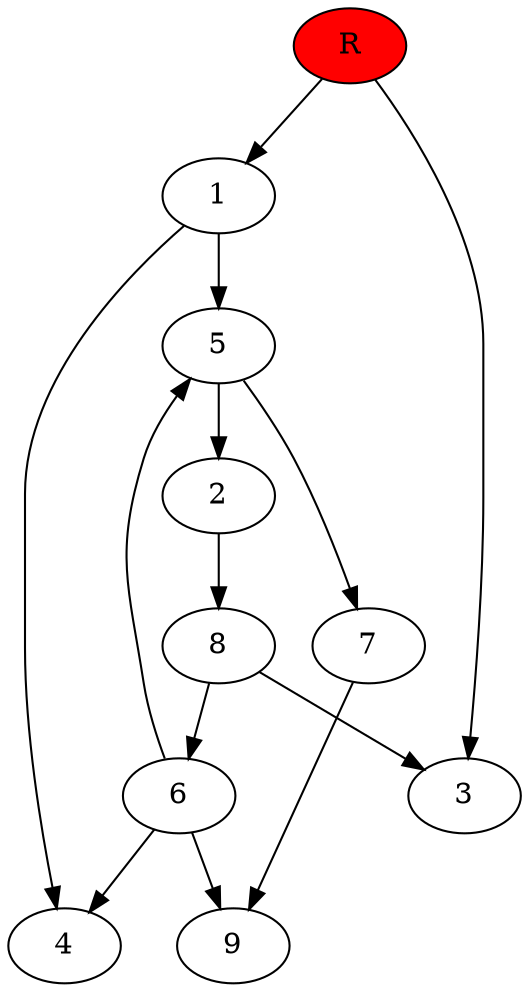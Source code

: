 digraph prb15412 {
	1
	2
	3
	4
	5
	6
	7
	8
	R [fillcolor="#ff0000" style=filled]
	1 -> 4
	1 -> 5
	2 -> 8
	5 -> 2
	5 -> 7
	6 -> 4
	6 -> 5
	6 -> 9
	7 -> 9
	8 -> 3
	8 -> 6
	R -> 1
	R -> 3
}
